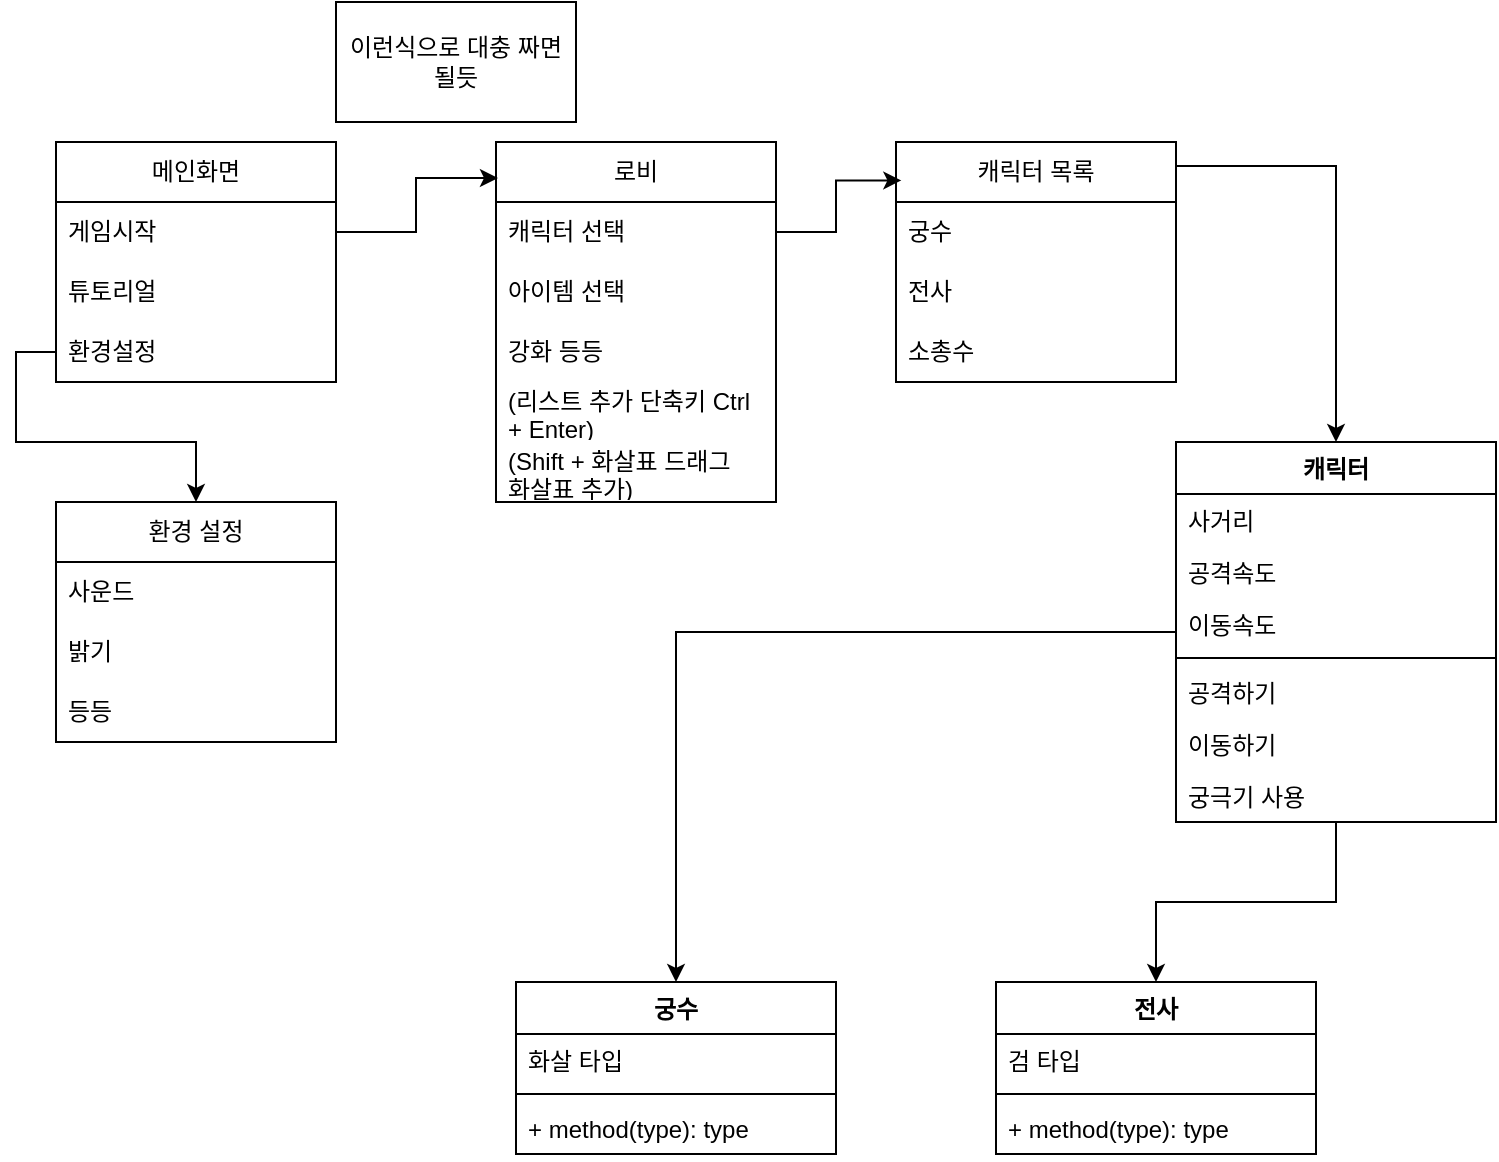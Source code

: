 <mxfile version="26.0.16">
  <diagram id="C5RBs43oDa-KdzZeNtuy" name="Page-1">
    <mxGraphModel dx="1674" dy="738" grid="1" gridSize="10" guides="1" tooltips="1" connect="1" arrows="1" fold="1" page="1" pageScale="1" pageWidth="827" pageHeight="1169" math="0" shadow="0">
      <root>
        <mxCell id="WIyWlLk6GJQsqaUBKTNV-0" />
        <mxCell id="WIyWlLk6GJQsqaUBKTNV-1" parent="WIyWlLk6GJQsqaUBKTNV-0" />
        <mxCell id="tGOM4TTrJww43qlt7feh-9" value="메인화면" style="swimlane;fontStyle=0;childLayout=stackLayout;horizontal=1;startSize=30;horizontalStack=0;resizeParent=1;resizeParentMax=0;resizeLast=0;collapsible=1;marginBottom=0;whiteSpace=wrap;html=1;" parent="WIyWlLk6GJQsqaUBKTNV-1" vertex="1">
          <mxGeometry x="90" y="90" width="140" height="120" as="geometry" />
        </mxCell>
        <mxCell id="tGOM4TTrJww43qlt7feh-10" value="게임시작" style="text;strokeColor=none;fillColor=none;align=left;verticalAlign=middle;spacingLeft=4;spacingRight=4;overflow=hidden;points=[[0,0.5],[1,0.5]];portConstraint=eastwest;rotatable=0;whiteSpace=wrap;html=1;" parent="tGOM4TTrJww43qlt7feh-9" vertex="1">
          <mxGeometry y="30" width="140" height="30" as="geometry" />
        </mxCell>
        <mxCell id="tGOM4TTrJww43qlt7feh-11" value="튜토리얼" style="text;strokeColor=none;fillColor=none;align=left;verticalAlign=middle;spacingLeft=4;spacingRight=4;overflow=hidden;points=[[0,0.5],[1,0.5]];portConstraint=eastwest;rotatable=0;whiteSpace=wrap;html=1;" parent="tGOM4TTrJww43qlt7feh-9" vertex="1">
          <mxGeometry y="60" width="140" height="30" as="geometry" />
        </mxCell>
        <mxCell id="tGOM4TTrJww43qlt7feh-12" value="환경설정" style="text;strokeColor=none;fillColor=none;align=left;verticalAlign=middle;spacingLeft=4;spacingRight=4;overflow=hidden;points=[[0,0.5],[1,0.5]];portConstraint=eastwest;rotatable=0;whiteSpace=wrap;html=1;" parent="tGOM4TTrJww43qlt7feh-9" vertex="1">
          <mxGeometry y="90" width="140" height="30" as="geometry" />
        </mxCell>
        <mxCell id="tGOM4TTrJww43qlt7feh-22" value="로비" style="swimlane;fontStyle=0;childLayout=stackLayout;horizontal=1;startSize=30;horizontalStack=0;resizeParent=1;resizeParentMax=0;resizeLast=0;collapsible=1;marginBottom=0;whiteSpace=wrap;html=1;" parent="WIyWlLk6GJQsqaUBKTNV-1" vertex="1">
          <mxGeometry x="310" y="90" width="140" height="180" as="geometry">
            <mxRectangle x="360" y="90" width="60" height="30" as="alternateBounds" />
          </mxGeometry>
        </mxCell>
        <mxCell id="tGOM4TTrJww43qlt7feh-23" value="캐릭터 선택" style="text;strokeColor=none;fillColor=none;align=left;verticalAlign=middle;spacingLeft=4;spacingRight=4;overflow=hidden;points=[[0,0.5],[1,0.5]];portConstraint=eastwest;rotatable=0;whiteSpace=wrap;html=1;" parent="tGOM4TTrJww43qlt7feh-22" vertex="1">
          <mxGeometry y="30" width="140" height="30" as="geometry" />
        </mxCell>
        <mxCell id="tGOM4TTrJww43qlt7feh-24" value="아이템 선택" style="text;strokeColor=none;fillColor=none;align=left;verticalAlign=middle;spacingLeft=4;spacingRight=4;overflow=hidden;points=[[0,0.5],[1,0.5]];portConstraint=eastwest;rotatable=0;whiteSpace=wrap;html=1;" parent="tGOM4TTrJww43qlt7feh-22" vertex="1">
          <mxGeometry y="60" width="140" height="30" as="geometry" />
        </mxCell>
        <mxCell id="tGOM4TTrJww43qlt7feh-25" value="강화 등등" style="text;strokeColor=none;fillColor=none;align=left;verticalAlign=middle;spacingLeft=4;spacingRight=4;overflow=hidden;points=[[0,0.5],[1,0.5]];portConstraint=eastwest;rotatable=0;whiteSpace=wrap;html=1;" parent="tGOM4TTrJww43qlt7feh-22" vertex="1">
          <mxGeometry y="90" width="140" height="30" as="geometry" />
        </mxCell>
        <mxCell id="tGOM4TTrJww43qlt7feh-31" value="(리스트 추가 단축키 Ctrl + Enter)" style="text;strokeColor=none;fillColor=none;align=left;verticalAlign=middle;spacingLeft=4;spacingRight=4;overflow=hidden;points=[[0,0.5],[1,0.5]];portConstraint=eastwest;rotatable=0;whiteSpace=wrap;html=1;" parent="tGOM4TTrJww43qlt7feh-22" vertex="1">
          <mxGeometry y="120" width="140" height="30" as="geometry" />
        </mxCell>
        <mxCell id="tGOM4TTrJww43qlt7feh-51" value="(Shift + 화살표 드래그&lt;div&gt;화살표 추가)&lt;/div&gt;" style="text;strokeColor=none;fillColor=none;align=left;verticalAlign=middle;spacingLeft=4;spacingRight=4;overflow=hidden;points=[[0,0.5],[1,0.5]];portConstraint=eastwest;rotatable=0;whiteSpace=wrap;html=1;" parent="tGOM4TTrJww43qlt7feh-22" vertex="1">
          <mxGeometry y="150" width="140" height="30" as="geometry" />
        </mxCell>
        <mxCell id="tGOM4TTrJww43qlt7feh-32" value="이런식으로 대충 짜면 될듯" style="rounded=0;whiteSpace=wrap;html=1;" parent="WIyWlLk6GJQsqaUBKTNV-1" vertex="1">
          <mxGeometry x="230" y="20" width="120" height="60" as="geometry" />
        </mxCell>
        <mxCell id="tGOM4TTrJww43qlt7feh-42" value="캐릭터 목록" style="swimlane;fontStyle=0;childLayout=stackLayout;horizontal=1;startSize=30;horizontalStack=0;resizeParent=1;resizeParentMax=0;resizeLast=0;collapsible=1;marginBottom=0;whiteSpace=wrap;html=1;" parent="WIyWlLk6GJQsqaUBKTNV-1" vertex="1">
          <mxGeometry x="510" y="90" width="140" height="120" as="geometry" />
        </mxCell>
        <mxCell id="tGOM4TTrJww43qlt7feh-43" value="궁수" style="text;strokeColor=none;fillColor=none;align=left;verticalAlign=middle;spacingLeft=4;spacingRight=4;overflow=hidden;points=[[0,0.5],[1,0.5]];portConstraint=eastwest;rotatable=0;whiteSpace=wrap;html=1;" parent="tGOM4TTrJww43qlt7feh-42" vertex="1">
          <mxGeometry y="30" width="140" height="30" as="geometry" />
        </mxCell>
        <mxCell id="tGOM4TTrJww43qlt7feh-44" value="전사" style="text;strokeColor=none;fillColor=none;align=left;verticalAlign=middle;spacingLeft=4;spacingRight=4;overflow=hidden;points=[[0,0.5],[1,0.5]];portConstraint=eastwest;rotatable=0;whiteSpace=wrap;html=1;" parent="tGOM4TTrJww43qlt7feh-42" vertex="1">
          <mxGeometry y="60" width="140" height="30" as="geometry" />
        </mxCell>
        <mxCell id="tGOM4TTrJww43qlt7feh-45" value="소총수" style="text;strokeColor=none;fillColor=none;align=left;verticalAlign=middle;spacingLeft=4;spacingRight=4;overflow=hidden;points=[[0,0.5],[1,0.5]];portConstraint=eastwest;rotatable=0;whiteSpace=wrap;html=1;" parent="tGOM4TTrJww43qlt7feh-42" vertex="1">
          <mxGeometry y="90" width="140" height="30" as="geometry" />
        </mxCell>
        <mxCell id="tGOM4TTrJww43qlt7feh-13" style="edgeStyle=orthogonalEdgeStyle;rounded=0;orthogonalLoop=1;jettySize=auto;html=1;entryX=0.007;entryY=0.1;entryDx=0;entryDy=0;entryPerimeter=0;" parent="WIyWlLk6GJQsqaUBKTNV-1" source="tGOM4TTrJww43qlt7feh-10" target="tGOM4TTrJww43qlt7feh-22" edge="1">
          <mxGeometry relative="1" as="geometry">
            <mxPoint x="360" y="90" as="targetPoint" />
          </mxGeometry>
        </mxCell>
        <mxCell id="tGOM4TTrJww43qlt7feh-36" style="edgeStyle=orthogonalEdgeStyle;rounded=0;orthogonalLoop=1;jettySize=auto;html=1;entryX=0.019;entryY=0.16;entryDx=0;entryDy=0;entryPerimeter=0;" parent="WIyWlLk6GJQsqaUBKTNV-1" source="tGOM4TTrJww43qlt7feh-23" target="tGOM4TTrJww43qlt7feh-42" edge="1">
          <mxGeometry relative="1" as="geometry">
            <mxPoint x="540.0" y="135" as="targetPoint" />
          </mxGeometry>
        </mxCell>
        <mxCell id="tGOM4TTrJww43qlt7feh-46" value="환경 설정" style="swimlane;fontStyle=0;childLayout=stackLayout;horizontal=1;startSize=30;horizontalStack=0;resizeParent=1;resizeParentMax=0;resizeLast=0;collapsible=1;marginBottom=0;whiteSpace=wrap;html=1;" parent="WIyWlLk6GJQsqaUBKTNV-1" vertex="1">
          <mxGeometry x="90" y="270" width="140" height="120" as="geometry" />
        </mxCell>
        <mxCell id="tGOM4TTrJww43qlt7feh-47" value="사운드" style="text;strokeColor=none;fillColor=none;align=left;verticalAlign=middle;spacingLeft=4;spacingRight=4;overflow=hidden;points=[[0,0.5],[1,0.5]];portConstraint=eastwest;rotatable=0;whiteSpace=wrap;html=1;" parent="tGOM4TTrJww43qlt7feh-46" vertex="1">
          <mxGeometry y="30" width="140" height="30" as="geometry" />
        </mxCell>
        <mxCell id="tGOM4TTrJww43qlt7feh-48" value="밝기" style="text;strokeColor=none;fillColor=none;align=left;verticalAlign=middle;spacingLeft=4;spacingRight=4;overflow=hidden;points=[[0,0.5],[1,0.5]];portConstraint=eastwest;rotatable=0;whiteSpace=wrap;html=1;" parent="tGOM4TTrJww43qlt7feh-46" vertex="1">
          <mxGeometry y="60" width="140" height="30" as="geometry" />
        </mxCell>
        <mxCell id="tGOM4TTrJww43qlt7feh-49" value="등등" style="text;strokeColor=none;fillColor=none;align=left;verticalAlign=middle;spacingLeft=4;spacingRight=4;overflow=hidden;points=[[0,0.5],[1,0.5]];portConstraint=eastwest;rotatable=0;whiteSpace=wrap;html=1;" parent="tGOM4TTrJww43qlt7feh-46" vertex="1">
          <mxGeometry y="90" width="140" height="30" as="geometry" />
        </mxCell>
        <mxCell id="tGOM4TTrJww43qlt7feh-50" style="edgeStyle=orthogonalEdgeStyle;rounded=0;orthogonalLoop=1;jettySize=auto;html=1;entryX=0.5;entryY=0;entryDx=0;entryDy=0;" parent="WIyWlLk6GJQsqaUBKTNV-1" source="tGOM4TTrJww43qlt7feh-12" target="tGOM4TTrJww43qlt7feh-46" edge="1">
          <mxGeometry relative="1" as="geometry">
            <mxPoint x="160" y="260" as="targetPoint" />
          </mxGeometry>
        </mxCell>
        <mxCell id="NsX8O-erOS3UuJWPp5EY-15" style="edgeStyle=orthogonalEdgeStyle;rounded=0;orthogonalLoop=1;jettySize=auto;html=1;entryX=0.5;entryY=0;entryDx=0;entryDy=0;" edge="1" parent="WIyWlLk6GJQsqaUBKTNV-1" source="NsX8O-erOS3UuJWPp5EY-0" target="NsX8O-erOS3UuJWPp5EY-11">
          <mxGeometry relative="1" as="geometry">
            <mxPoint x="730" y="470" as="targetPoint" />
          </mxGeometry>
        </mxCell>
        <mxCell id="NsX8O-erOS3UuJWPp5EY-17" style="edgeStyle=orthogonalEdgeStyle;rounded=0;orthogonalLoop=1;jettySize=auto;html=1;entryX=0.5;entryY=0;entryDx=0;entryDy=0;" edge="1" parent="WIyWlLk6GJQsqaUBKTNV-1" source="NsX8O-erOS3UuJWPp5EY-0" target="NsX8O-erOS3UuJWPp5EY-18">
          <mxGeometry relative="1" as="geometry">
            <mxPoint x="640" y="500" as="targetPoint" />
          </mxGeometry>
        </mxCell>
        <mxCell id="NsX8O-erOS3UuJWPp5EY-0" value="캐릭터" style="swimlane;fontStyle=1;align=center;verticalAlign=top;childLayout=stackLayout;horizontal=1;startSize=26;horizontalStack=0;resizeParent=1;resizeParentMax=0;resizeLast=0;collapsible=1;marginBottom=0;whiteSpace=wrap;html=1;" vertex="1" parent="WIyWlLk6GJQsqaUBKTNV-1">
          <mxGeometry x="650" y="240" width="160" height="190" as="geometry">
            <mxRectangle x="650" y="240" width="80" height="30" as="alternateBounds" />
          </mxGeometry>
        </mxCell>
        <mxCell id="NsX8O-erOS3UuJWPp5EY-1" value="사거리" style="text;strokeColor=none;fillColor=none;align=left;verticalAlign=top;spacingLeft=4;spacingRight=4;overflow=hidden;rotatable=0;points=[[0,0.5],[1,0.5]];portConstraint=eastwest;whiteSpace=wrap;html=1;" vertex="1" parent="NsX8O-erOS3UuJWPp5EY-0">
          <mxGeometry y="26" width="160" height="26" as="geometry" />
        </mxCell>
        <mxCell id="NsX8O-erOS3UuJWPp5EY-5" value="공격속도" style="text;strokeColor=none;fillColor=none;align=left;verticalAlign=top;spacingLeft=4;spacingRight=4;overflow=hidden;rotatable=0;points=[[0,0.5],[1,0.5]];portConstraint=eastwest;whiteSpace=wrap;html=1;" vertex="1" parent="NsX8O-erOS3UuJWPp5EY-0">
          <mxGeometry y="52" width="160" height="26" as="geometry" />
        </mxCell>
        <mxCell id="NsX8O-erOS3UuJWPp5EY-6" value="이동속도" style="text;strokeColor=none;fillColor=none;align=left;verticalAlign=top;spacingLeft=4;spacingRight=4;overflow=hidden;rotatable=0;points=[[0,0.5],[1,0.5]];portConstraint=eastwest;whiteSpace=wrap;html=1;" vertex="1" parent="NsX8O-erOS3UuJWPp5EY-0">
          <mxGeometry y="78" width="160" height="26" as="geometry" />
        </mxCell>
        <mxCell id="NsX8O-erOS3UuJWPp5EY-2" value="" style="line;strokeWidth=1;fillColor=none;align=left;verticalAlign=middle;spacingTop=-1;spacingLeft=3;spacingRight=3;rotatable=0;labelPosition=right;points=[];portConstraint=eastwest;strokeColor=inherit;" vertex="1" parent="NsX8O-erOS3UuJWPp5EY-0">
          <mxGeometry y="104" width="160" height="8" as="geometry" />
        </mxCell>
        <mxCell id="NsX8O-erOS3UuJWPp5EY-3" value="공격하기" style="text;strokeColor=none;fillColor=none;align=left;verticalAlign=top;spacingLeft=4;spacingRight=4;overflow=hidden;rotatable=0;points=[[0,0.5],[1,0.5]];portConstraint=eastwest;whiteSpace=wrap;html=1;" vertex="1" parent="NsX8O-erOS3UuJWPp5EY-0">
          <mxGeometry y="112" width="160" height="26" as="geometry" />
        </mxCell>
        <mxCell id="NsX8O-erOS3UuJWPp5EY-7" value="이동하기" style="text;strokeColor=none;fillColor=none;align=left;verticalAlign=top;spacingLeft=4;spacingRight=4;overflow=hidden;rotatable=0;points=[[0,0.5],[1,0.5]];portConstraint=eastwest;whiteSpace=wrap;html=1;" vertex="1" parent="NsX8O-erOS3UuJWPp5EY-0">
          <mxGeometry y="138" width="160" height="26" as="geometry" />
        </mxCell>
        <mxCell id="NsX8O-erOS3UuJWPp5EY-8" value="궁극기 사용" style="text;strokeColor=none;fillColor=none;align=left;verticalAlign=top;spacingLeft=4;spacingRight=4;overflow=hidden;rotatable=0;points=[[0,0.5],[1,0.5]];portConstraint=eastwest;whiteSpace=wrap;html=1;" vertex="1" parent="NsX8O-erOS3UuJWPp5EY-0">
          <mxGeometry y="164" width="160" height="26" as="geometry" />
        </mxCell>
        <mxCell id="NsX8O-erOS3UuJWPp5EY-4" style="edgeStyle=orthogonalEdgeStyle;rounded=0;orthogonalLoop=1;jettySize=auto;html=1;entryX=0.5;entryY=0;entryDx=0;entryDy=0;exitX=1;exitY=0.1;exitDx=0;exitDy=0;exitPerimeter=0;" edge="1" parent="WIyWlLk6GJQsqaUBKTNV-1" source="tGOM4TTrJww43qlt7feh-42" target="NsX8O-erOS3UuJWPp5EY-0">
          <mxGeometry relative="1" as="geometry">
            <mxPoint x="590" y="332" as="targetPoint" />
          </mxGeometry>
        </mxCell>
        <mxCell id="NsX8O-erOS3UuJWPp5EY-11" value="궁수" style="swimlane;fontStyle=1;align=center;verticalAlign=top;childLayout=stackLayout;horizontal=1;startSize=26;horizontalStack=0;resizeParent=1;resizeParentMax=0;resizeLast=0;collapsible=1;marginBottom=0;whiteSpace=wrap;html=1;" vertex="1" parent="WIyWlLk6GJQsqaUBKTNV-1">
          <mxGeometry x="320" y="510" width="160" height="86" as="geometry">
            <mxRectangle x="650" y="499" width="60" height="30" as="alternateBounds" />
          </mxGeometry>
        </mxCell>
        <mxCell id="NsX8O-erOS3UuJWPp5EY-12" value="화살 타입" style="text;strokeColor=none;fillColor=none;align=left;verticalAlign=top;spacingLeft=4;spacingRight=4;overflow=hidden;rotatable=0;points=[[0,0.5],[1,0.5]];portConstraint=eastwest;whiteSpace=wrap;html=1;" vertex="1" parent="NsX8O-erOS3UuJWPp5EY-11">
          <mxGeometry y="26" width="160" height="26" as="geometry" />
        </mxCell>
        <mxCell id="NsX8O-erOS3UuJWPp5EY-13" value="" style="line;strokeWidth=1;fillColor=none;align=left;verticalAlign=middle;spacingTop=-1;spacingLeft=3;spacingRight=3;rotatable=0;labelPosition=right;points=[];portConstraint=eastwest;strokeColor=inherit;" vertex="1" parent="NsX8O-erOS3UuJWPp5EY-11">
          <mxGeometry y="52" width="160" height="8" as="geometry" />
        </mxCell>
        <mxCell id="NsX8O-erOS3UuJWPp5EY-14" value="+ method(type): type" style="text;strokeColor=none;fillColor=none;align=left;verticalAlign=top;spacingLeft=4;spacingRight=4;overflow=hidden;rotatable=0;points=[[0,0.5],[1,0.5]];portConstraint=eastwest;whiteSpace=wrap;html=1;" vertex="1" parent="NsX8O-erOS3UuJWPp5EY-11">
          <mxGeometry y="60" width="160" height="26" as="geometry" />
        </mxCell>
        <mxCell id="NsX8O-erOS3UuJWPp5EY-18" value="전사" style="swimlane;fontStyle=1;align=center;verticalAlign=top;childLayout=stackLayout;horizontal=1;startSize=26;horizontalStack=0;resizeParent=1;resizeParentMax=0;resizeLast=0;collapsible=1;marginBottom=0;whiteSpace=wrap;html=1;" vertex="1" parent="WIyWlLk6GJQsqaUBKTNV-1">
          <mxGeometry x="560" y="510" width="160" height="86" as="geometry" />
        </mxCell>
        <mxCell id="NsX8O-erOS3UuJWPp5EY-19" value="검 타입" style="text;strokeColor=none;fillColor=none;align=left;verticalAlign=top;spacingLeft=4;spacingRight=4;overflow=hidden;rotatable=0;points=[[0,0.5],[1,0.5]];portConstraint=eastwest;whiteSpace=wrap;html=1;" vertex="1" parent="NsX8O-erOS3UuJWPp5EY-18">
          <mxGeometry y="26" width="160" height="26" as="geometry" />
        </mxCell>
        <mxCell id="NsX8O-erOS3UuJWPp5EY-20" value="" style="line;strokeWidth=1;fillColor=none;align=left;verticalAlign=middle;spacingTop=-1;spacingLeft=3;spacingRight=3;rotatable=0;labelPosition=right;points=[];portConstraint=eastwest;strokeColor=inherit;" vertex="1" parent="NsX8O-erOS3UuJWPp5EY-18">
          <mxGeometry y="52" width="160" height="8" as="geometry" />
        </mxCell>
        <mxCell id="NsX8O-erOS3UuJWPp5EY-21" value="+ method(type): type" style="text;strokeColor=none;fillColor=none;align=left;verticalAlign=top;spacingLeft=4;spacingRight=4;overflow=hidden;rotatable=0;points=[[0,0.5],[1,0.5]];portConstraint=eastwest;whiteSpace=wrap;html=1;" vertex="1" parent="NsX8O-erOS3UuJWPp5EY-18">
          <mxGeometry y="60" width="160" height="26" as="geometry" />
        </mxCell>
      </root>
    </mxGraphModel>
  </diagram>
</mxfile>
